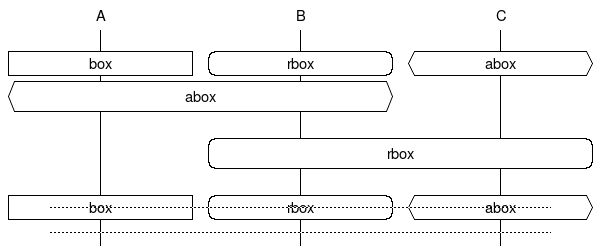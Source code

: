 #!/home/mmcternan/projects/mscgen-0.19/packaging/manual/buildstage/static/../../binstage/static/mscgen-0.19/bin/mscgen -Tpng
#
# boxes_example.msc: Example MSC using boxes
#
# This file is PUBLIC DOMAIN and may be freely reproduced,  distributed,
# transmitted, used, modified, built upon, or otherwise exploited by
# anyone for any purpose, commercial or non-commercial, and in any way,
# including by methods that have not yet been invented or conceived.
#
# This file is provided "AS IS" WITHOUT WARRANTY OF ANY KIND, EITHER
# EXPRESSED OR IMPLIED, INCLUDING, BUT NOT LIMITED TO, THE IMPLIED
# WARRANTIES OF MERCHANTABILITY AND FITNESS FOR A PARTICULAR PURPOSE.
#


//
// This example shows how to make and use different kind of "boxes".
//
//
// Run "mscgen -T png -i boxes_example.msc -o boxes_example.png"
// to transform it into a png.
//
// A very similar sample is displayed at: http://www.mcternan.me.uk/mscgen/
//

msc {

   # The entities
   A, B, C;

   # The relations
   |||;

   // The following three boxes will be aligned due to the use
   // of "comma" to separate them (instead of semi-colon).

   A box A [label="box"],   // Box (with "square corners") placed upon line "A"
   B rbox B [label="rbox"], // Box (with "round corners") upon the line "B"
   C abox C [label="abox"], // Box (with "<>-sides") upon the line "C"
   |||; // This adds some space between the boxes here and the boxes below.
        //  - similar to an empty line in a text document.


   A abox B [label="abox"]; // Box spanning from A to B (covering both).
   |||;
   B rbox C [label="rbox"];
   |||;
   A box A [label="box"],
   B rbox B [label="rbox"],
   C abox C [label="abox"],
   ---;
   ---;

}


